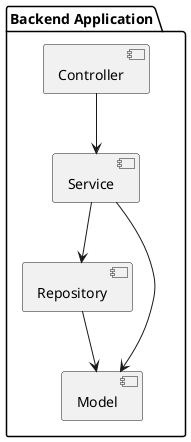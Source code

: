 @startuml
package "Backend Application" {
  [Controller] --> [Service]
  [Service] --> [Repository]
  [Service] --> [Model]
  [Repository] --> [Model]
}
@enduml
